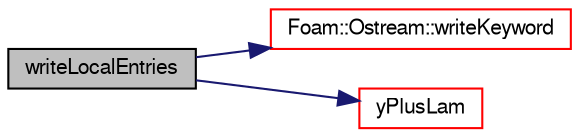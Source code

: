 digraph "writeLocalEntries"
{
  bgcolor="transparent";
  edge [fontname="FreeSans",fontsize="10",labelfontname="FreeSans",labelfontsize="10"];
  node [fontname="FreeSans",fontsize="10",shape=record];
  rankdir="LR";
  Node309 [label="writeLocalEntries",height=0.2,width=0.4,color="black", fillcolor="grey75", style="filled", fontcolor="black"];
  Node309 -> Node310 [color="midnightblue",fontsize="10",style="solid",fontname="FreeSans"];
  Node310 [label="Foam::Ostream::writeKeyword",height=0.2,width=0.4,color="red",URL="$a26238.html#a3c58b2bb9174ea3c4a5fa58095d1290e",tooltip="Write the keyword followed by an appropriate indentation. "];
  Node309 -> Node314 [color="midnightblue",fontsize="10",style="solid",fontname="FreeSans"];
  Node314 [label="yPlusLam",height=0.2,width=0.4,color="red",URL="$a30686.html#a072d8e2a21c590817bcbc52017a42a4a",tooltip="Calculate the Y+ at the edge of the laminar sublayer. "];
}
